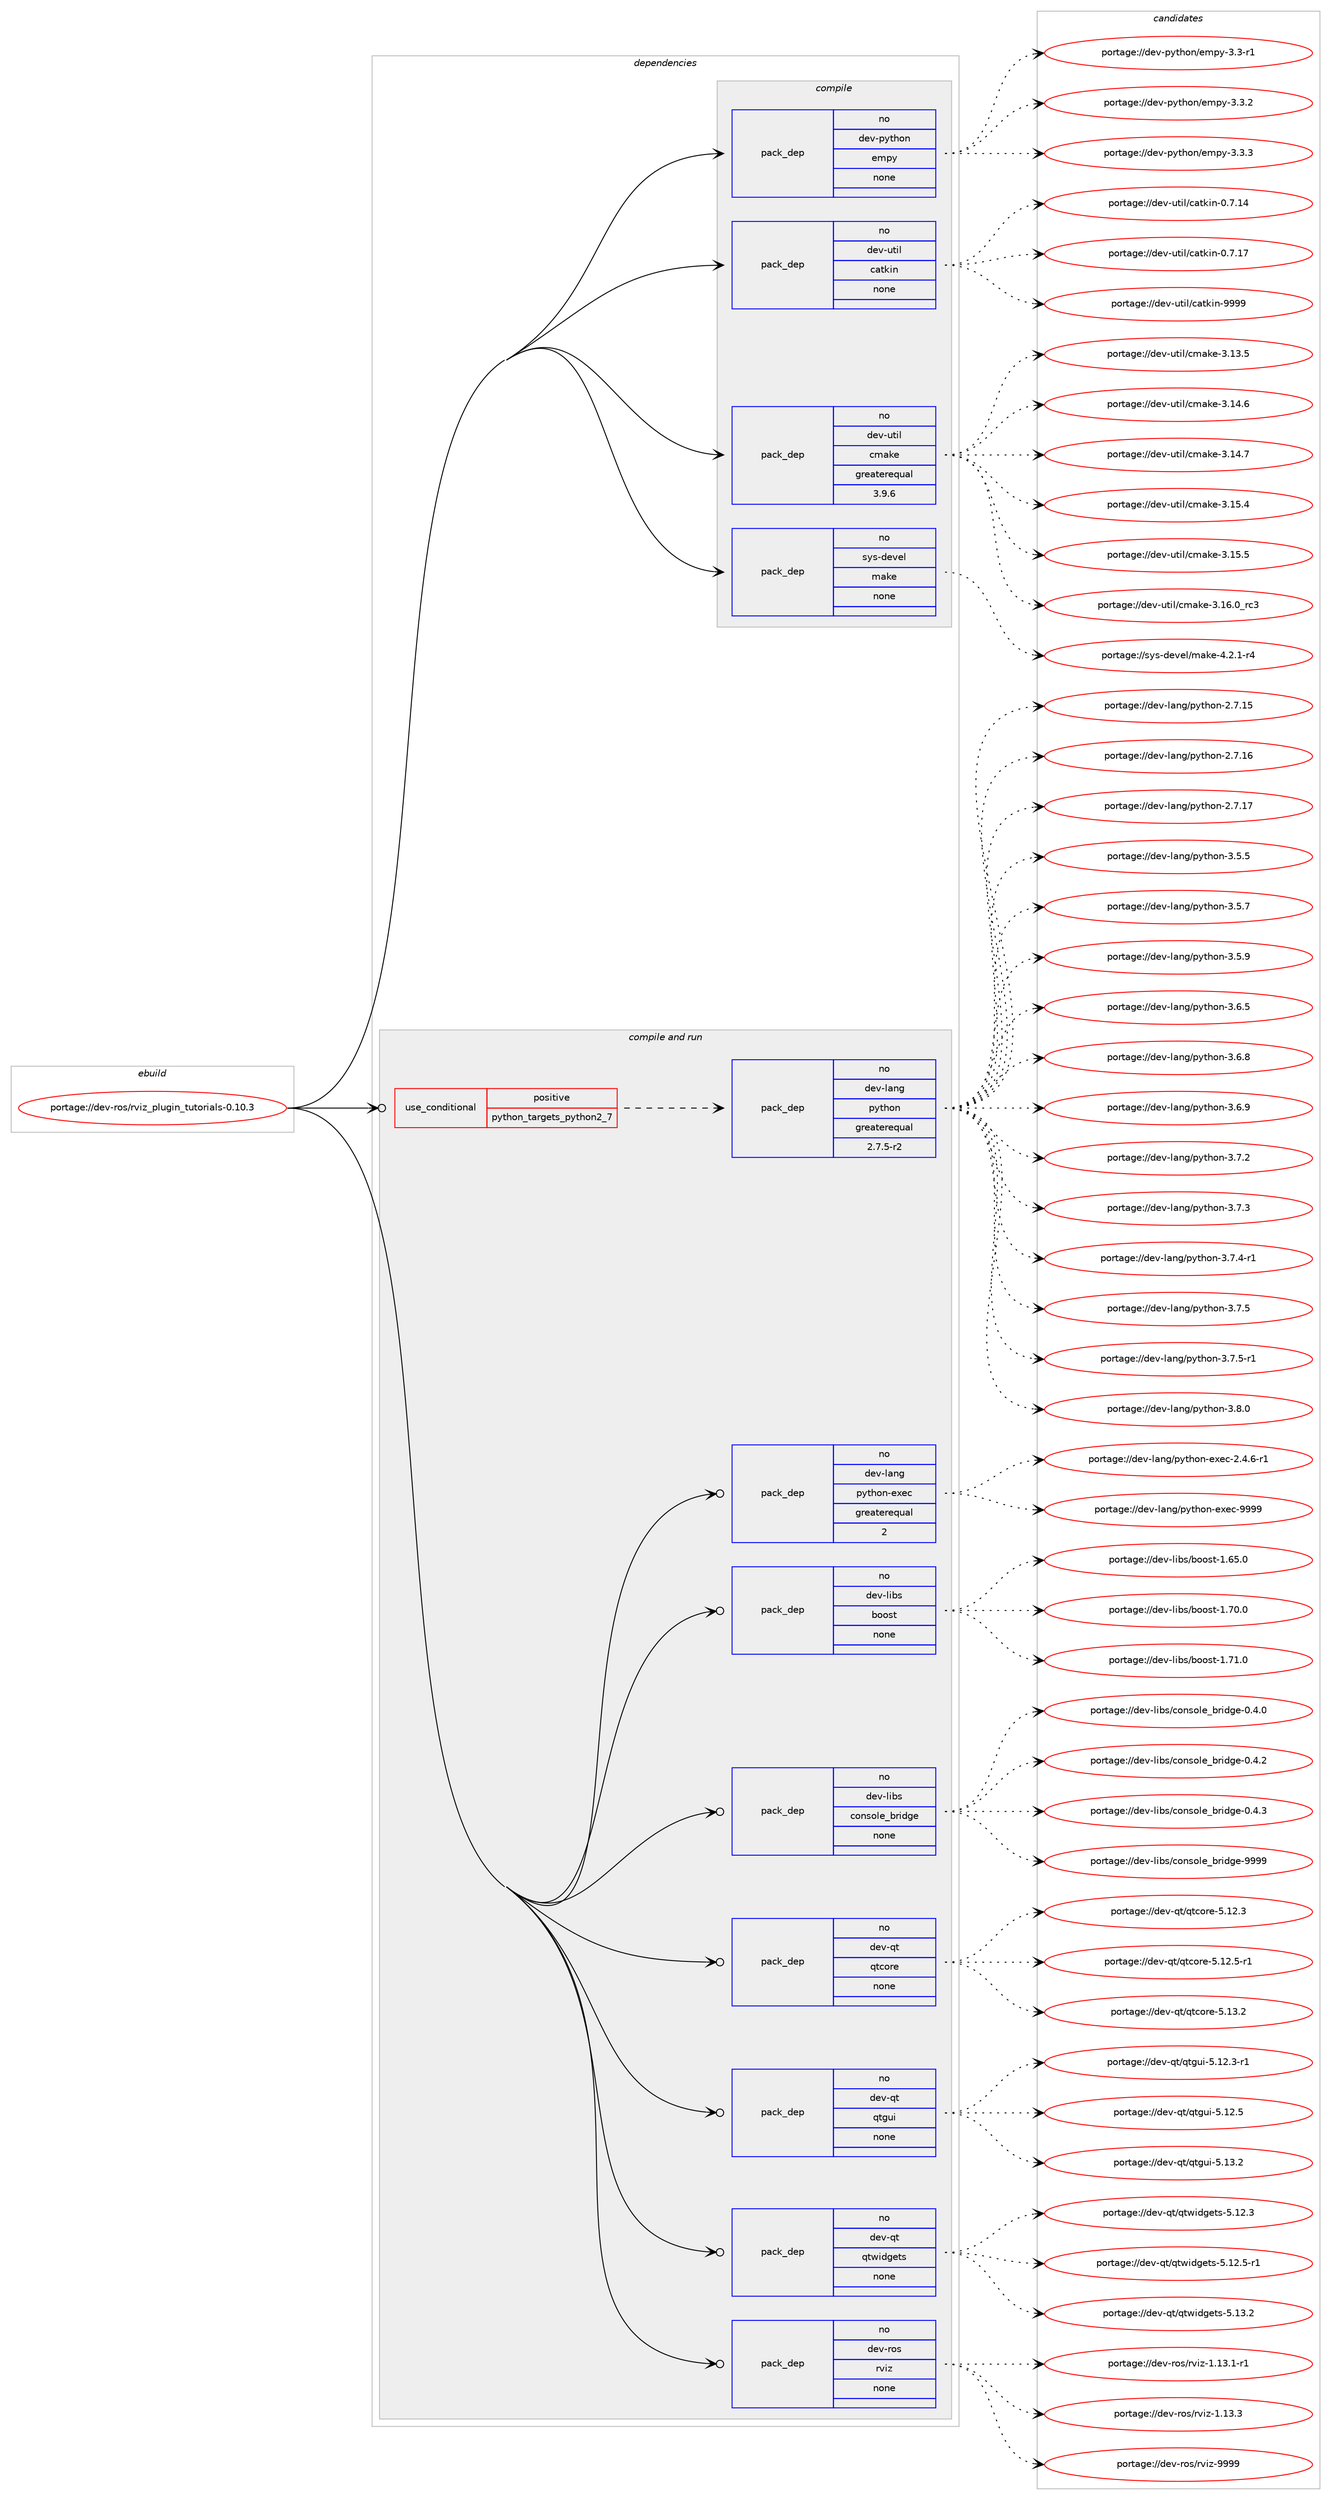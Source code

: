 digraph prolog {

# *************
# Graph options
# *************

newrank=true;
concentrate=true;
compound=true;
graph [rankdir=LR,fontname=Helvetica,fontsize=10,ranksep=1.5];#, ranksep=2.5, nodesep=0.2];
edge  [arrowhead=vee];
node  [fontname=Helvetica,fontsize=10];

# **********
# The ebuild
# **********

subgraph cluster_leftcol {
color=gray;
rank=same;
label=<<i>ebuild</i>>;
id [label="portage://dev-ros/rviz_plugin_tutorials-0.10.3", color=red, width=4, href="../dev-ros/rviz_plugin_tutorials-0.10.3.svg"];
}

# ****************
# The dependencies
# ****************

subgraph cluster_midcol {
color=gray;
label=<<i>dependencies</i>>;
subgraph cluster_compile {
fillcolor="#eeeeee";
style=filled;
label=<<i>compile</i>>;
subgraph pack153937 {
dependency202156 [label=<<TABLE BORDER="0" CELLBORDER="1" CELLSPACING="0" CELLPADDING="4" WIDTH="220"><TR><TD ROWSPAN="6" CELLPADDING="30">pack_dep</TD></TR><TR><TD WIDTH="110">no</TD></TR><TR><TD>dev-python</TD></TR><TR><TD>empy</TD></TR><TR><TD>none</TD></TR><TR><TD></TD></TR></TABLE>>, shape=none, color=blue];
}
id:e -> dependency202156:w [weight=20,style="solid",arrowhead="vee"];
subgraph pack153938 {
dependency202157 [label=<<TABLE BORDER="0" CELLBORDER="1" CELLSPACING="0" CELLPADDING="4" WIDTH="220"><TR><TD ROWSPAN="6" CELLPADDING="30">pack_dep</TD></TR><TR><TD WIDTH="110">no</TD></TR><TR><TD>dev-util</TD></TR><TR><TD>catkin</TD></TR><TR><TD>none</TD></TR><TR><TD></TD></TR></TABLE>>, shape=none, color=blue];
}
id:e -> dependency202157:w [weight=20,style="solid",arrowhead="vee"];
subgraph pack153939 {
dependency202158 [label=<<TABLE BORDER="0" CELLBORDER="1" CELLSPACING="0" CELLPADDING="4" WIDTH="220"><TR><TD ROWSPAN="6" CELLPADDING="30">pack_dep</TD></TR><TR><TD WIDTH="110">no</TD></TR><TR><TD>dev-util</TD></TR><TR><TD>cmake</TD></TR><TR><TD>greaterequal</TD></TR><TR><TD>3.9.6</TD></TR></TABLE>>, shape=none, color=blue];
}
id:e -> dependency202158:w [weight=20,style="solid",arrowhead="vee"];
subgraph pack153940 {
dependency202159 [label=<<TABLE BORDER="0" CELLBORDER="1" CELLSPACING="0" CELLPADDING="4" WIDTH="220"><TR><TD ROWSPAN="6" CELLPADDING="30">pack_dep</TD></TR><TR><TD WIDTH="110">no</TD></TR><TR><TD>sys-devel</TD></TR><TR><TD>make</TD></TR><TR><TD>none</TD></TR><TR><TD></TD></TR></TABLE>>, shape=none, color=blue];
}
id:e -> dependency202159:w [weight=20,style="solid",arrowhead="vee"];
}
subgraph cluster_compileandrun {
fillcolor="#eeeeee";
style=filled;
label=<<i>compile and run</i>>;
subgraph cond44781 {
dependency202160 [label=<<TABLE BORDER="0" CELLBORDER="1" CELLSPACING="0" CELLPADDING="4"><TR><TD ROWSPAN="3" CELLPADDING="10">use_conditional</TD></TR><TR><TD>positive</TD></TR><TR><TD>python_targets_python2_7</TD></TR></TABLE>>, shape=none, color=red];
subgraph pack153941 {
dependency202161 [label=<<TABLE BORDER="0" CELLBORDER="1" CELLSPACING="0" CELLPADDING="4" WIDTH="220"><TR><TD ROWSPAN="6" CELLPADDING="30">pack_dep</TD></TR><TR><TD WIDTH="110">no</TD></TR><TR><TD>dev-lang</TD></TR><TR><TD>python</TD></TR><TR><TD>greaterequal</TD></TR><TR><TD>2.7.5-r2</TD></TR></TABLE>>, shape=none, color=blue];
}
dependency202160:e -> dependency202161:w [weight=20,style="dashed",arrowhead="vee"];
}
id:e -> dependency202160:w [weight=20,style="solid",arrowhead="odotvee"];
subgraph pack153942 {
dependency202162 [label=<<TABLE BORDER="0" CELLBORDER="1" CELLSPACING="0" CELLPADDING="4" WIDTH="220"><TR><TD ROWSPAN="6" CELLPADDING="30">pack_dep</TD></TR><TR><TD WIDTH="110">no</TD></TR><TR><TD>dev-lang</TD></TR><TR><TD>python-exec</TD></TR><TR><TD>greaterequal</TD></TR><TR><TD>2</TD></TR></TABLE>>, shape=none, color=blue];
}
id:e -> dependency202162:w [weight=20,style="solid",arrowhead="odotvee"];
subgraph pack153943 {
dependency202163 [label=<<TABLE BORDER="0" CELLBORDER="1" CELLSPACING="0" CELLPADDING="4" WIDTH="220"><TR><TD ROWSPAN="6" CELLPADDING="30">pack_dep</TD></TR><TR><TD WIDTH="110">no</TD></TR><TR><TD>dev-libs</TD></TR><TR><TD>boost</TD></TR><TR><TD>none</TD></TR><TR><TD></TD></TR></TABLE>>, shape=none, color=blue];
}
id:e -> dependency202163:w [weight=20,style="solid",arrowhead="odotvee"];
subgraph pack153944 {
dependency202164 [label=<<TABLE BORDER="0" CELLBORDER="1" CELLSPACING="0" CELLPADDING="4" WIDTH="220"><TR><TD ROWSPAN="6" CELLPADDING="30">pack_dep</TD></TR><TR><TD WIDTH="110">no</TD></TR><TR><TD>dev-libs</TD></TR><TR><TD>console_bridge</TD></TR><TR><TD>none</TD></TR><TR><TD></TD></TR></TABLE>>, shape=none, color=blue];
}
id:e -> dependency202164:w [weight=20,style="solid",arrowhead="odotvee"];
subgraph pack153945 {
dependency202165 [label=<<TABLE BORDER="0" CELLBORDER="1" CELLSPACING="0" CELLPADDING="4" WIDTH="220"><TR><TD ROWSPAN="6" CELLPADDING="30">pack_dep</TD></TR><TR><TD WIDTH="110">no</TD></TR><TR><TD>dev-qt</TD></TR><TR><TD>qtcore</TD></TR><TR><TD>none</TD></TR><TR><TD></TD></TR></TABLE>>, shape=none, color=blue];
}
id:e -> dependency202165:w [weight=20,style="solid",arrowhead="odotvee"];
subgraph pack153946 {
dependency202166 [label=<<TABLE BORDER="0" CELLBORDER="1" CELLSPACING="0" CELLPADDING="4" WIDTH="220"><TR><TD ROWSPAN="6" CELLPADDING="30">pack_dep</TD></TR><TR><TD WIDTH="110">no</TD></TR><TR><TD>dev-qt</TD></TR><TR><TD>qtgui</TD></TR><TR><TD>none</TD></TR><TR><TD></TD></TR></TABLE>>, shape=none, color=blue];
}
id:e -> dependency202166:w [weight=20,style="solid",arrowhead="odotvee"];
subgraph pack153947 {
dependency202167 [label=<<TABLE BORDER="0" CELLBORDER="1" CELLSPACING="0" CELLPADDING="4" WIDTH="220"><TR><TD ROWSPAN="6" CELLPADDING="30">pack_dep</TD></TR><TR><TD WIDTH="110">no</TD></TR><TR><TD>dev-qt</TD></TR><TR><TD>qtwidgets</TD></TR><TR><TD>none</TD></TR><TR><TD></TD></TR></TABLE>>, shape=none, color=blue];
}
id:e -> dependency202167:w [weight=20,style="solid",arrowhead="odotvee"];
subgraph pack153948 {
dependency202168 [label=<<TABLE BORDER="0" CELLBORDER="1" CELLSPACING="0" CELLPADDING="4" WIDTH="220"><TR><TD ROWSPAN="6" CELLPADDING="30">pack_dep</TD></TR><TR><TD WIDTH="110">no</TD></TR><TR><TD>dev-ros</TD></TR><TR><TD>rviz</TD></TR><TR><TD>none</TD></TR><TR><TD></TD></TR></TABLE>>, shape=none, color=blue];
}
id:e -> dependency202168:w [weight=20,style="solid",arrowhead="odotvee"];
}
subgraph cluster_run {
fillcolor="#eeeeee";
style=filled;
label=<<i>run</i>>;
}
}

# **************
# The candidates
# **************

subgraph cluster_choices {
rank=same;
color=gray;
label=<<i>candidates</i>>;

subgraph choice153937 {
color=black;
nodesep=1;
choiceportage1001011184511212111610411111047101109112121455146514511449 [label="portage://dev-python/empy-3.3-r1", color=red, width=4,href="../dev-python/empy-3.3-r1.svg"];
choiceportage1001011184511212111610411111047101109112121455146514650 [label="portage://dev-python/empy-3.3.2", color=red, width=4,href="../dev-python/empy-3.3.2.svg"];
choiceportage1001011184511212111610411111047101109112121455146514651 [label="portage://dev-python/empy-3.3.3", color=red, width=4,href="../dev-python/empy-3.3.3.svg"];
dependency202156:e -> choiceportage1001011184511212111610411111047101109112121455146514511449:w [style=dotted,weight="100"];
dependency202156:e -> choiceportage1001011184511212111610411111047101109112121455146514650:w [style=dotted,weight="100"];
dependency202156:e -> choiceportage1001011184511212111610411111047101109112121455146514651:w [style=dotted,weight="100"];
}
subgraph choice153938 {
color=black;
nodesep=1;
choiceportage1001011184511711610510847999711610710511045484655464952 [label="portage://dev-util/catkin-0.7.14", color=red, width=4,href="../dev-util/catkin-0.7.14.svg"];
choiceportage1001011184511711610510847999711610710511045484655464955 [label="portage://dev-util/catkin-0.7.17", color=red, width=4,href="../dev-util/catkin-0.7.17.svg"];
choiceportage100101118451171161051084799971161071051104557575757 [label="portage://dev-util/catkin-9999", color=red, width=4,href="../dev-util/catkin-9999.svg"];
dependency202157:e -> choiceportage1001011184511711610510847999711610710511045484655464952:w [style=dotted,weight="100"];
dependency202157:e -> choiceportage1001011184511711610510847999711610710511045484655464955:w [style=dotted,weight="100"];
dependency202157:e -> choiceportage100101118451171161051084799971161071051104557575757:w [style=dotted,weight="100"];
}
subgraph choice153939 {
color=black;
nodesep=1;
choiceportage1001011184511711610510847991099710710145514649514653 [label="portage://dev-util/cmake-3.13.5", color=red, width=4,href="../dev-util/cmake-3.13.5.svg"];
choiceportage1001011184511711610510847991099710710145514649524654 [label="portage://dev-util/cmake-3.14.6", color=red, width=4,href="../dev-util/cmake-3.14.6.svg"];
choiceportage1001011184511711610510847991099710710145514649524655 [label="portage://dev-util/cmake-3.14.7", color=red, width=4,href="../dev-util/cmake-3.14.7.svg"];
choiceportage1001011184511711610510847991099710710145514649534652 [label="portage://dev-util/cmake-3.15.4", color=red, width=4,href="../dev-util/cmake-3.15.4.svg"];
choiceportage1001011184511711610510847991099710710145514649534653 [label="portage://dev-util/cmake-3.15.5", color=red, width=4,href="../dev-util/cmake-3.15.5.svg"];
choiceportage1001011184511711610510847991099710710145514649544648951149951 [label="portage://dev-util/cmake-3.16.0_rc3", color=red, width=4,href="../dev-util/cmake-3.16.0_rc3.svg"];
dependency202158:e -> choiceportage1001011184511711610510847991099710710145514649514653:w [style=dotted,weight="100"];
dependency202158:e -> choiceportage1001011184511711610510847991099710710145514649524654:w [style=dotted,weight="100"];
dependency202158:e -> choiceportage1001011184511711610510847991099710710145514649524655:w [style=dotted,weight="100"];
dependency202158:e -> choiceportage1001011184511711610510847991099710710145514649534652:w [style=dotted,weight="100"];
dependency202158:e -> choiceportage1001011184511711610510847991099710710145514649534653:w [style=dotted,weight="100"];
dependency202158:e -> choiceportage1001011184511711610510847991099710710145514649544648951149951:w [style=dotted,weight="100"];
}
subgraph choice153940 {
color=black;
nodesep=1;
choiceportage1151211154510010111810110847109971071014552465046494511452 [label="portage://sys-devel/make-4.2.1-r4", color=red, width=4,href="../sys-devel/make-4.2.1-r4.svg"];
dependency202159:e -> choiceportage1151211154510010111810110847109971071014552465046494511452:w [style=dotted,weight="100"];
}
subgraph choice153941 {
color=black;
nodesep=1;
choiceportage10010111845108971101034711212111610411111045504655464953 [label="portage://dev-lang/python-2.7.15", color=red, width=4,href="../dev-lang/python-2.7.15.svg"];
choiceportage10010111845108971101034711212111610411111045504655464954 [label="portage://dev-lang/python-2.7.16", color=red, width=4,href="../dev-lang/python-2.7.16.svg"];
choiceportage10010111845108971101034711212111610411111045504655464955 [label="portage://dev-lang/python-2.7.17", color=red, width=4,href="../dev-lang/python-2.7.17.svg"];
choiceportage100101118451089711010347112121116104111110455146534653 [label="portage://dev-lang/python-3.5.5", color=red, width=4,href="../dev-lang/python-3.5.5.svg"];
choiceportage100101118451089711010347112121116104111110455146534655 [label="portage://dev-lang/python-3.5.7", color=red, width=4,href="../dev-lang/python-3.5.7.svg"];
choiceportage100101118451089711010347112121116104111110455146534657 [label="portage://dev-lang/python-3.5.9", color=red, width=4,href="../dev-lang/python-3.5.9.svg"];
choiceportage100101118451089711010347112121116104111110455146544653 [label="portage://dev-lang/python-3.6.5", color=red, width=4,href="../dev-lang/python-3.6.5.svg"];
choiceportage100101118451089711010347112121116104111110455146544656 [label="portage://dev-lang/python-3.6.8", color=red, width=4,href="../dev-lang/python-3.6.8.svg"];
choiceportage100101118451089711010347112121116104111110455146544657 [label="portage://dev-lang/python-3.6.9", color=red, width=4,href="../dev-lang/python-3.6.9.svg"];
choiceportage100101118451089711010347112121116104111110455146554650 [label="portage://dev-lang/python-3.7.2", color=red, width=4,href="../dev-lang/python-3.7.2.svg"];
choiceportage100101118451089711010347112121116104111110455146554651 [label="portage://dev-lang/python-3.7.3", color=red, width=4,href="../dev-lang/python-3.7.3.svg"];
choiceportage1001011184510897110103471121211161041111104551465546524511449 [label="portage://dev-lang/python-3.7.4-r1", color=red, width=4,href="../dev-lang/python-3.7.4-r1.svg"];
choiceportage100101118451089711010347112121116104111110455146554653 [label="portage://dev-lang/python-3.7.5", color=red, width=4,href="../dev-lang/python-3.7.5.svg"];
choiceportage1001011184510897110103471121211161041111104551465546534511449 [label="portage://dev-lang/python-3.7.5-r1", color=red, width=4,href="../dev-lang/python-3.7.5-r1.svg"];
choiceportage100101118451089711010347112121116104111110455146564648 [label="portage://dev-lang/python-3.8.0", color=red, width=4,href="../dev-lang/python-3.8.0.svg"];
dependency202161:e -> choiceportage10010111845108971101034711212111610411111045504655464953:w [style=dotted,weight="100"];
dependency202161:e -> choiceportage10010111845108971101034711212111610411111045504655464954:w [style=dotted,weight="100"];
dependency202161:e -> choiceportage10010111845108971101034711212111610411111045504655464955:w [style=dotted,weight="100"];
dependency202161:e -> choiceportage100101118451089711010347112121116104111110455146534653:w [style=dotted,weight="100"];
dependency202161:e -> choiceportage100101118451089711010347112121116104111110455146534655:w [style=dotted,weight="100"];
dependency202161:e -> choiceportage100101118451089711010347112121116104111110455146534657:w [style=dotted,weight="100"];
dependency202161:e -> choiceportage100101118451089711010347112121116104111110455146544653:w [style=dotted,weight="100"];
dependency202161:e -> choiceportage100101118451089711010347112121116104111110455146544656:w [style=dotted,weight="100"];
dependency202161:e -> choiceportage100101118451089711010347112121116104111110455146544657:w [style=dotted,weight="100"];
dependency202161:e -> choiceportage100101118451089711010347112121116104111110455146554650:w [style=dotted,weight="100"];
dependency202161:e -> choiceportage100101118451089711010347112121116104111110455146554651:w [style=dotted,weight="100"];
dependency202161:e -> choiceportage1001011184510897110103471121211161041111104551465546524511449:w [style=dotted,weight="100"];
dependency202161:e -> choiceportage100101118451089711010347112121116104111110455146554653:w [style=dotted,weight="100"];
dependency202161:e -> choiceportage1001011184510897110103471121211161041111104551465546534511449:w [style=dotted,weight="100"];
dependency202161:e -> choiceportage100101118451089711010347112121116104111110455146564648:w [style=dotted,weight="100"];
}
subgraph choice153942 {
color=black;
nodesep=1;
choiceportage10010111845108971101034711212111610411111045101120101994550465246544511449 [label="portage://dev-lang/python-exec-2.4.6-r1", color=red, width=4,href="../dev-lang/python-exec-2.4.6-r1.svg"];
choiceportage10010111845108971101034711212111610411111045101120101994557575757 [label="portage://dev-lang/python-exec-9999", color=red, width=4,href="../dev-lang/python-exec-9999.svg"];
dependency202162:e -> choiceportage10010111845108971101034711212111610411111045101120101994550465246544511449:w [style=dotted,weight="100"];
dependency202162:e -> choiceportage10010111845108971101034711212111610411111045101120101994557575757:w [style=dotted,weight="100"];
}
subgraph choice153943 {
color=black;
nodesep=1;
choiceportage1001011184510810598115479811111111511645494654534648 [label="portage://dev-libs/boost-1.65.0", color=red, width=4,href="../dev-libs/boost-1.65.0.svg"];
choiceportage1001011184510810598115479811111111511645494655484648 [label="portage://dev-libs/boost-1.70.0", color=red, width=4,href="../dev-libs/boost-1.70.0.svg"];
choiceportage1001011184510810598115479811111111511645494655494648 [label="portage://dev-libs/boost-1.71.0", color=red, width=4,href="../dev-libs/boost-1.71.0.svg"];
dependency202163:e -> choiceportage1001011184510810598115479811111111511645494654534648:w [style=dotted,weight="100"];
dependency202163:e -> choiceportage1001011184510810598115479811111111511645494655484648:w [style=dotted,weight="100"];
dependency202163:e -> choiceportage1001011184510810598115479811111111511645494655494648:w [style=dotted,weight="100"];
}
subgraph choice153944 {
color=black;
nodesep=1;
choiceportage100101118451081059811547991111101151111081019598114105100103101454846524648 [label="portage://dev-libs/console_bridge-0.4.0", color=red, width=4,href="../dev-libs/console_bridge-0.4.0.svg"];
choiceportage100101118451081059811547991111101151111081019598114105100103101454846524650 [label="portage://dev-libs/console_bridge-0.4.2", color=red, width=4,href="../dev-libs/console_bridge-0.4.2.svg"];
choiceportage100101118451081059811547991111101151111081019598114105100103101454846524651 [label="portage://dev-libs/console_bridge-0.4.3", color=red, width=4,href="../dev-libs/console_bridge-0.4.3.svg"];
choiceportage1001011184510810598115479911111011511110810195981141051001031014557575757 [label="portage://dev-libs/console_bridge-9999", color=red, width=4,href="../dev-libs/console_bridge-9999.svg"];
dependency202164:e -> choiceportage100101118451081059811547991111101151111081019598114105100103101454846524648:w [style=dotted,weight="100"];
dependency202164:e -> choiceportage100101118451081059811547991111101151111081019598114105100103101454846524650:w [style=dotted,weight="100"];
dependency202164:e -> choiceportage100101118451081059811547991111101151111081019598114105100103101454846524651:w [style=dotted,weight="100"];
dependency202164:e -> choiceportage1001011184510810598115479911111011511110810195981141051001031014557575757:w [style=dotted,weight="100"];
}
subgraph choice153945 {
color=black;
nodesep=1;
choiceportage10010111845113116471131169911111410145534649504651 [label="portage://dev-qt/qtcore-5.12.3", color=red, width=4,href="../dev-qt/qtcore-5.12.3.svg"];
choiceportage100101118451131164711311699111114101455346495046534511449 [label="portage://dev-qt/qtcore-5.12.5-r1", color=red, width=4,href="../dev-qt/qtcore-5.12.5-r1.svg"];
choiceportage10010111845113116471131169911111410145534649514650 [label="portage://dev-qt/qtcore-5.13.2", color=red, width=4,href="../dev-qt/qtcore-5.13.2.svg"];
dependency202165:e -> choiceportage10010111845113116471131169911111410145534649504651:w [style=dotted,weight="100"];
dependency202165:e -> choiceportage100101118451131164711311699111114101455346495046534511449:w [style=dotted,weight="100"];
dependency202165:e -> choiceportage10010111845113116471131169911111410145534649514650:w [style=dotted,weight="100"];
}
subgraph choice153946 {
color=black;
nodesep=1;
choiceportage1001011184511311647113116103117105455346495046514511449 [label="portage://dev-qt/qtgui-5.12.3-r1", color=red, width=4,href="../dev-qt/qtgui-5.12.3-r1.svg"];
choiceportage100101118451131164711311610311710545534649504653 [label="portage://dev-qt/qtgui-5.12.5", color=red, width=4,href="../dev-qt/qtgui-5.12.5.svg"];
choiceportage100101118451131164711311610311710545534649514650 [label="portage://dev-qt/qtgui-5.13.2", color=red, width=4,href="../dev-qt/qtgui-5.13.2.svg"];
dependency202166:e -> choiceportage1001011184511311647113116103117105455346495046514511449:w [style=dotted,weight="100"];
dependency202166:e -> choiceportage100101118451131164711311610311710545534649504653:w [style=dotted,weight="100"];
dependency202166:e -> choiceportage100101118451131164711311610311710545534649514650:w [style=dotted,weight="100"];
}
subgraph choice153947 {
color=black;
nodesep=1;
choiceportage100101118451131164711311611910510010310111611545534649504651 [label="portage://dev-qt/qtwidgets-5.12.3", color=red, width=4,href="../dev-qt/qtwidgets-5.12.3.svg"];
choiceportage1001011184511311647113116119105100103101116115455346495046534511449 [label="portage://dev-qt/qtwidgets-5.12.5-r1", color=red, width=4,href="../dev-qt/qtwidgets-5.12.5-r1.svg"];
choiceportage100101118451131164711311611910510010310111611545534649514650 [label="portage://dev-qt/qtwidgets-5.13.2", color=red, width=4,href="../dev-qt/qtwidgets-5.13.2.svg"];
dependency202167:e -> choiceportage100101118451131164711311611910510010310111611545534649504651:w [style=dotted,weight="100"];
dependency202167:e -> choiceportage1001011184511311647113116119105100103101116115455346495046534511449:w [style=dotted,weight="100"];
dependency202167:e -> choiceportage100101118451131164711311611910510010310111611545534649514650:w [style=dotted,weight="100"];
}
subgraph choice153948 {
color=black;
nodesep=1;
choiceportage1001011184511411111547114118105122454946495146494511449 [label="portage://dev-ros/rviz-1.13.1-r1", color=red, width=4,href="../dev-ros/rviz-1.13.1-r1.svg"];
choiceportage100101118451141111154711411810512245494649514651 [label="portage://dev-ros/rviz-1.13.3", color=red, width=4,href="../dev-ros/rviz-1.13.3.svg"];
choiceportage10010111845114111115471141181051224557575757 [label="portage://dev-ros/rviz-9999", color=red, width=4,href="../dev-ros/rviz-9999.svg"];
dependency202168:e -> choiceportage1001011184511411111547114118105122454946495146494511449:w [style=dotted,weight="100"];
dependency202168:e -> choiceportage100101118451141111154711411810512245494649514651:w [style=dotted,weight="100"];
dependency202168:e -> choiceportage10010111845114111115471141181051224557575757:w [style=dotted,weight="100"];
}
}

}
